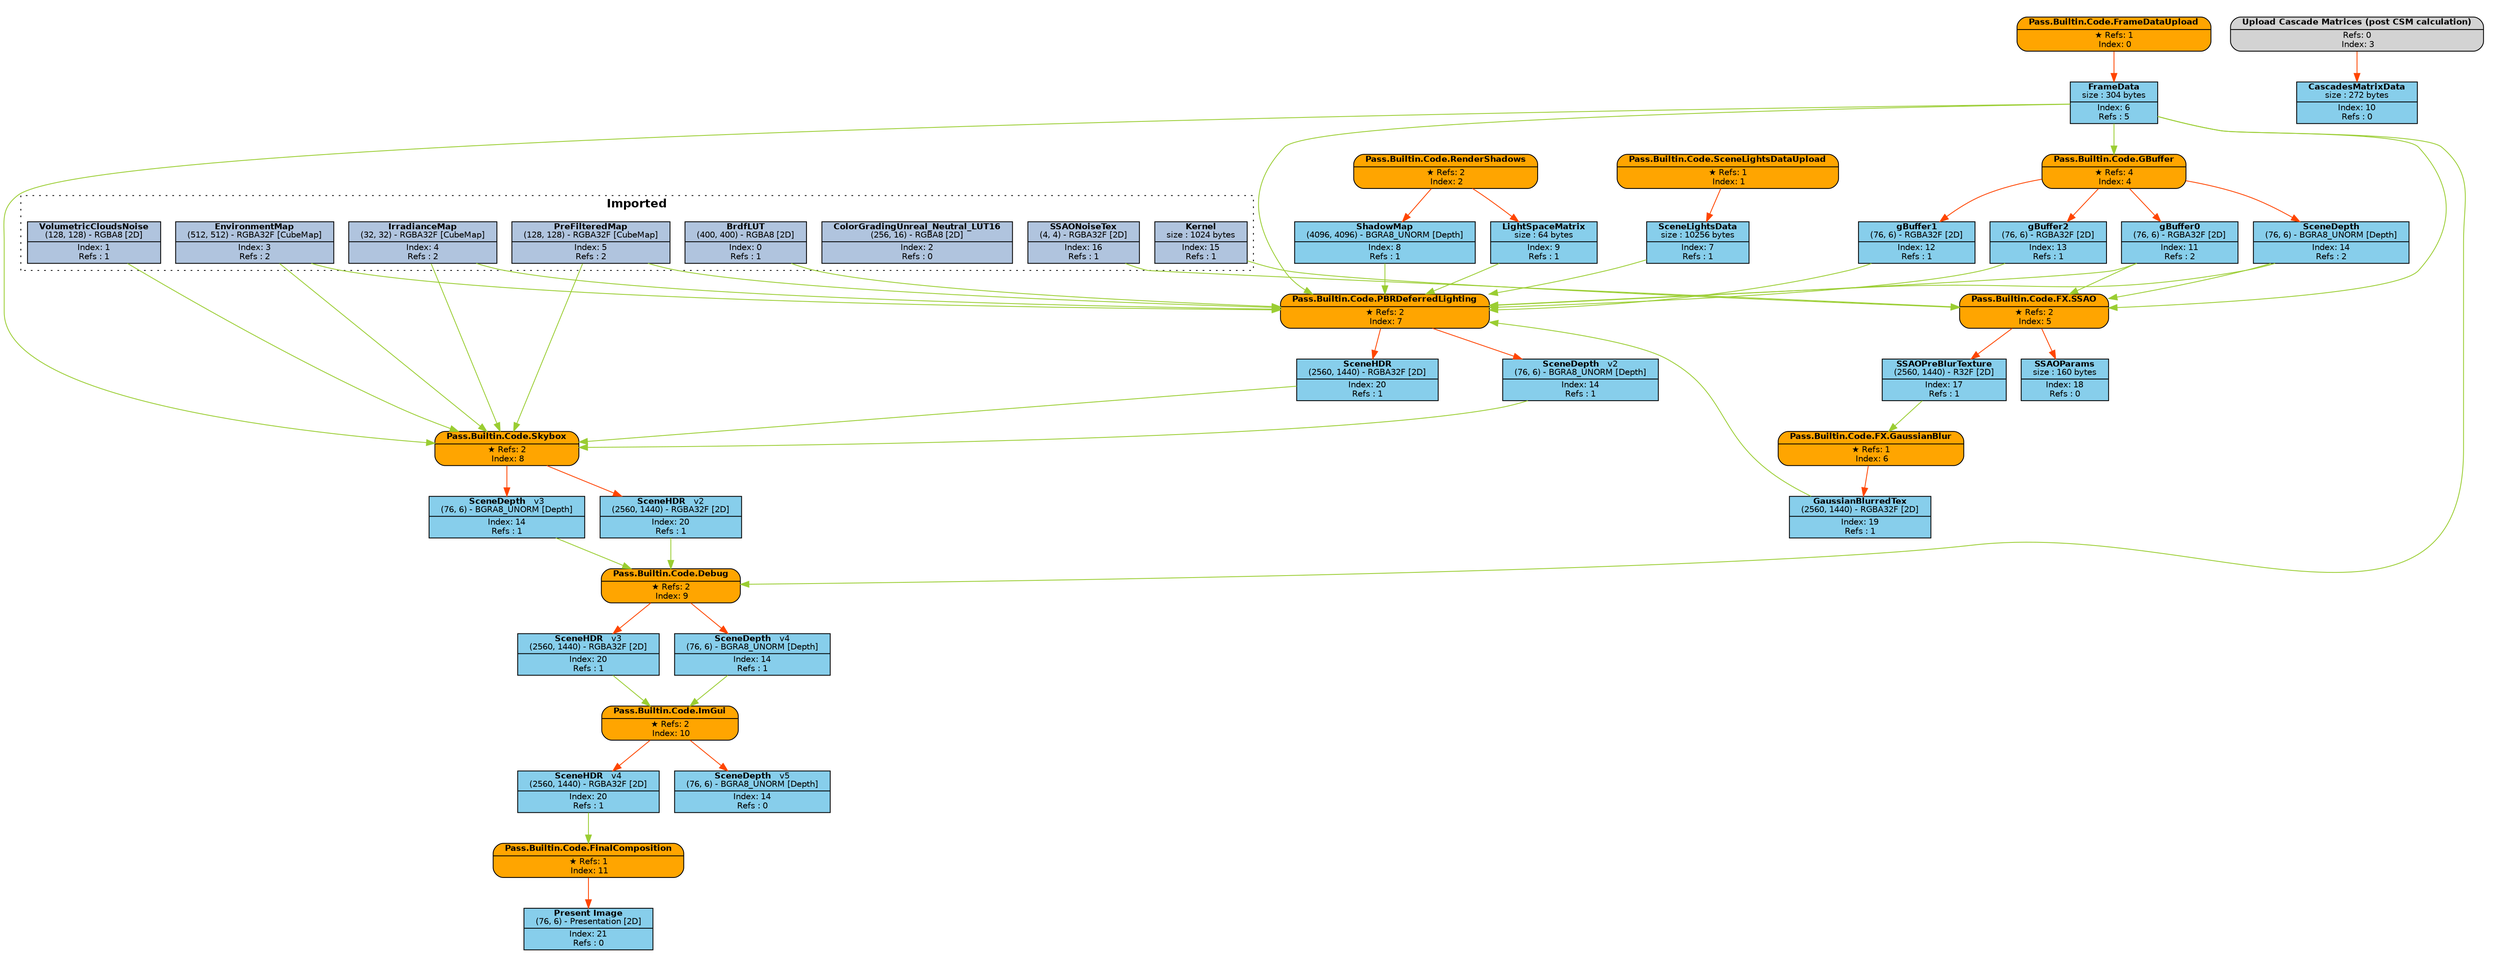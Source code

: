 digraph FrameGraph {
graph [style=invis, rankdir="TB" ordering=out, splines=spline]
node [shape=record, fontname="helvetica", fontsize=10, margin="0.2,0.03"]

P0 [label=<{ {<B>Pass.Builtin.Code.FrameDataUpload</B>} | {&#x2605; Refs: 1<BR/> Index: 0} }> style="rounded,filled", fillcolor=orange]
P1 [label=<{ {<B>Pass.Builtin.Code.SceneLightsDataUpload</B>} | {&#x2605; Refs: 1<BR/> Index: 1} }> style="rounded,filled", fillcolor=orange]
P2 [label=<{ {<B>Pass.Builtin.Code.RenderShadows</B>} | {&#x2605; Refs: 2<BR/> Index: 2} }> style="rounded,filled", fillcolor=orange]
P3 [label=<{ {<B>Upload Cascade Matrices (post CSM calculation)</B>} | {Refs: 0<BR/> Index: 3} }> style="rounded,filled", fillcolor=lightgray]
P4 [label=<{ {<B>Pass.Builtin.Code.GBuffer</B>} | {&#x2605; Refs: 4<BR/> Index: 4} }> style="rounded,filled", fillcolor=orange]
P5 [label=<{ {<B>Pass.Builtin.Code.FX.SSAO</B>} | {&#x2605; Refs: 2<BR/> Index: 5} }> style="rounded,filled", fillcolor=orange]
P6 [label=<{ {<B>Pass.Builtin.Code.FX.GaussianBlur</B>} | {&#x2605; Refs: 1<BR/> Index: 6} }> style="rounded,filled", fillcolor=orange]
P7 [label=<{ {<B>Pass.Builtin.Code.PBRDeferredLighting</B>} | {&#x2605; Refs: 2<BR/> Index: 7} }> style="rounded,filled", fillcolor=orange]
P8 [label=<{ {<B>Pass.Builtin.Code.Skybox</B>} | {&#x2605; Refs: 2<BR/> Index: 8} }> style="rounded,filled", fillcolor=orange]
P9 [label=<{ {<B>Pass.Builtin.Code.Debug</B>} | {&#x2605; Refs: 2<BR/> Index: 9} }> style="rounded,filled", fillcolor=orange]
P10 [label=<{ {<B>Pass.Builtin.Code.ImGui</B>} | {&#x2605; Refs: 2<BR/> Index: 10} }> style="rounded,filled", fillcolor=orange]
P11 [label=<{ {<B>Pass.Builtin.Code.FinalComposition</B>} | {&#x2605; Refs: 1<BR/> Index: 11} }> style="rounded,filled", fillcolor=orange]

R0_1 [label=<{ {<B>BrdfLUT</B><BR/>(400, 400) - RGBA8 [2D]} | {Index: 0<BR/>Refs : 1} }> style=filled, fillcolor=lightsteelblue]
R1_1 [label=<{ {<B>VolumetricCloudsNoise</B><BR/>(128, 128) - RGBA8 [2D]} | {Index: 1<BR/>Refs : 1} }> style=filled, fillcolor=lightsteelblue]
R2_1 [label=<{ {<B>ColorGradingUnreal_Neutral_LUT16</B><BR/>(256, 16) - RGBA8 [2D]} | {Index: 2<BR/>Refs : 0} }> style=filled, fillcolor=lightsteelblue]
R3_1 [label=<{ {<B>EnvironmentMap</B><BR/>(512, 512) - RGBA32F [CubeMap]} | {Index: 3<BR/>Refs : 2} }> style=filled, fillcolor=lightsteelblue]
R4_1 [label=<{ {<B>IrradianceMap</B><BR/>(32, 32) - RGBA32F [CubeMap]} | {Index: 4<BR/>Refs : 2} }> style=filled, fillcolor=lightsteelblue]
R5_1 [label=<{ {<B>PreFilteredMap</B><BR/>(128, 128) - RGBA32F [CubeMap]} | {Index: 5<BR/>Refs : 2} }> style=filled, fillcolor=lightsteelblue]
R6_1 [label=<{ {<B>FrameData</B><BR/>size : 304 bytes} | {Index: 6<BR/>Refs : 5} }> style=filled, fillcolor=skyblue]
R7_1 [label=<{ {<B>SceneLightsData</B><BR/>size : 10256 bytes} | {Index: 7<BR/>Refs : 1} }> style=filled, fillcolor=skyblue]
R8_1 [label=<{ {<B>ShadowMap</B><BR/>(4096, 4096) - BGRA8_UNORM [Depth]} | {Index: 8<BR/>Refs : 1} }> style=filled, fillcolor=skyblue]
R9_1 [label=<{ {<B>LightSpaceMatrix</B><BR/>size : 64 bytes} | {Index: 9<BR/>Refs : 1} }> style=filled, fillcolor=skyblue]
R10_1 [label=<{ {<B>CascadesMatrixData</B><BR/>size : 272 bytes} | {Index: 10<BR/>Refs : 0} }> style=filled, fillcolor=skyblue]
R11_1 [label=<{ {<B>gBuffer0</B><BR/>(76, 6) - RGBA32F [2D]} | {Index: 11<BR/>Refs : 2} }> style=filled, fillcolor=skyblue]
R12_1 [label=<{ {<B>gBuffer1</B><BR/>(76, 6) - RGBA32F [2D]} | {Index: 12<BR/>Refs : 1} }> style=filled, fillcolor=skyblue]
R13_1 [label=<{ {<B>gBuffer2</B><BR/>(76, 6) - RGBA32F [2D]} | {Index: 13<BR/>Refs : 1} }> style=filled, fillcolor=skyblue]
R14_1 [label=<{ {<B>SceneDepth</B><BR/>(76, 6) - BGRA8_UNORM [Depth]} | {Index: 14<BR/>Refs : 2} }> style=filled, fillcolor=skyblue]
R15_1 [label=<{ {<B>Kernel</B><BR/>size : 1024 bytes} | {Index: 15<BR/>Refs : 1} }> style=filled, fillcolor=lightsteelblue]
R16_1 [label=<{ {<B>SSAONoiseTex</B><BR/>(4, 4) - RGBA32F [2D]} | {Index: 16<BR/>Refs : 1} }> style=filled, fillcolor=lightsteelblue]
R17_1 [label=<{ {<B>SSAOPreBlurTexture</B><BR/>(2560, 1440) - R32F [2D]} | {Index: 17<BR/>Refs : 1} }> style=filled, fillcolor=skyblue]
R18_1 [label=<{ {<B>SSAOParams</B><BR/>size : 160 bytes} | {Index: 18<BR/>Refs : 0} }> style=filled, fillcolor=skyblue]
R19_1 [label=<{ {<B>GaussianBlurredTex</B><BR/>(2560, 1440) - RGBA32F [2D]} | {Index: 19<BR/>Refs : 1} }> style=filled, fillcolor=skyblue]
R20_1 [label=<{ {<B>SceneHDR</B><BR/>(2560, 1440) - RGBA32F [2D]} | {Index: 20<BR/>Refs : 1} }> style=filled, fillcolor=skyblue]
R14_2 [label=<{ {<B>SceneDepth</B>   <FONT>v2</FONT><BR/>(76, 6) - BGRA8_UNORM [Depth]} | {Index: 14<BR/>Refs : 1} }> style=filled, fillcolor=skyblue]
R20_2 [label=<{ {<B>SceneHDR</B>   <FONT>v2</FONT><BR/>(2560, 1440) - RGBA32F [2D]} | {Index: 20<BR/>Refs : 1} }> style=filled, fillcolor=skyblue]
R14_3 [label=<{ {<B>SceneDepth</B>   <FONT>v3</FONT><BR/>(76, 6) - BGRA8_UNORM [Depth]} | {Index: 14<BR/>Refs : 1} }> style=filled, fillcolor=skyblue]
R20_3 [label=<{ {<B>SceneHDR</B>   <FONT>v3</FONT><BR/>(2560, 1440) - RGBA32F [2D]} | {Index: 20<BR/>Refs : 1} }> style=filled, fillcolor=skyblue]
R14_4 [label=<{ {<B>SceneDepth</B>   <FONT>v4</FONT><BR/>(76, 6) - BGRA8_UNORM [Depth]} | {Index: 14<BR/>Refs : 1} }> style=filled, fillcolor=skyblue]
R20_4 [label=<{ {<B>SceneHDR</B>   <FONT>v4</FONT><BR/>(2560, 1440) - RGBA32F [2D]} | {Index: 20<BR/>Refs : 1} }> style=filled, fillcolor=skyblue]
R14_5 [label=<{ {<B>SceneDepth</B>   <FONT>v5</FONT><BR/>(76, 6) - BGRA8_UNORM [Depth]} | {Index: 14<BR/>Refs : 0} }> style=filled, fillcolor=skyblue]
R21_1 [label=<{ {<B>Present Image</B><BR/>(76, 6) - Presentation [2D]} | {Index: 21<BR/>Refs : 0} }> style=filled, fillcolor=skyblue]

P0 -> { R6_1 } [color=orangered]
P1 -> { R7_1 } [color=orangered]
P2 -> { R8_1 R9_1 } [color=orangered]
P3 -> { R10_1 } [color=orangered]
P4 -> { R11_1 R12_1 R13_1 R14_1 } [color=orangered]
P5 -> { R17_1 R18_1 } [color=orangered]
P6 -> { R19_1 } [color=orangered]
P7 -> { R20_1 R14_2 } [color=orangered]
P8 -> { R20_2 R14_3 } [color=orangered]
P9 -> { R20_3 R14_4 } [color=orangered]
P10 -> { R20_4 R14_5 } [color=orangered]
P11 -> { R21_1 } [color=orangered]

R0_1 -> { P7 } [color=olivedrab3]
R1_1 -> { P8 } [color=olivedrab3]
R2_1 -> { } [color=olivedrab3]
R3_1 -> { P7 P8 } [color=olivedrab3]
R4_1 -> { P7 P8 } [color=olivedrab3]
R5_1 -> { P7 P8 } [color=olivedrab3]
R6_1 -> { P4 P5 P7 P8 P9 } [color=olivedrab3]
R7_1 -> { P7 } [color=olivedrab3]
R8_1 -> { P7 } [color=olivedrab3]
R9_1 -> { P7 } [color=olivedrab3]
R10_1 -> { } [color=olivedrab3]
R11_1 -> { P5 P7 } [color=olivedrab3]
R12_1 -> { P7 } [color=olivedrab3]
R13_1 -> { P7 } [color=olivedrab3]
R14_1 -> { P5 P7 } [color=olivedrab3]
R15_1 -> { P5 } [color=olivedrab3]
R16_1 -> { P5 } [color=olivedrab3]
R17_1 -> { P6 } [color=olivedrab3]
R18_1 -> { } [color=olivedrab3]
R19_1 -> { P7 } [color=olivedrab3]
R20_1 -> { P8 } [color=olivedrab3]
R14_2 -> { P8 } [color=olivedrab3]
R20_2 -> { P9 } [color=olivedrab3]
R14_3 -> { P9 } [color=olivedrab3]
R20_3 -> { P10 } [color=olivedrab3]
R14_4 -> { P10 } [color=olivedrab3]
R20_4 -> { P11 } [color=olivedrab3]
R14_5 -> { } [color=olivedrab3]
R21_1 -> { } [color=olivedrab3]

subgraph cluster_0 {
P0 R6_1 
}
subgraph cluster_1 {
P1 R7_1 
}
subgraph cluster_2 {
P2 R8_1 R9_1 
}
subgraph cluster_3 {
P3 R10_1 
}
subgraph cluster_4 {
P4 R11_1 R12_1 R13_1 R14_1 
}
subgraph cluster_5 {
P5 R17_1 R18_1 
}
subgraph cluster_6 {
P6 R19_1 
}
subgraph cluster_7 {
P7 R20_1 
}
subgraph cluster_8 {
P8 
}
subgraph cluster_9 {
P9 
}
subgraph cluster_10 {
P10 
}
subgraph cluster_11 {
P11 R21_1 
}

subgraph cluster_imported_resources {
graph [style=dotted, fontname="helvetica", label=< <B>Imported</B> >]
R0_1 R1_1 R2_1 R3_1 R4_1 R5_1 R15_1 R16_1 
}

}
